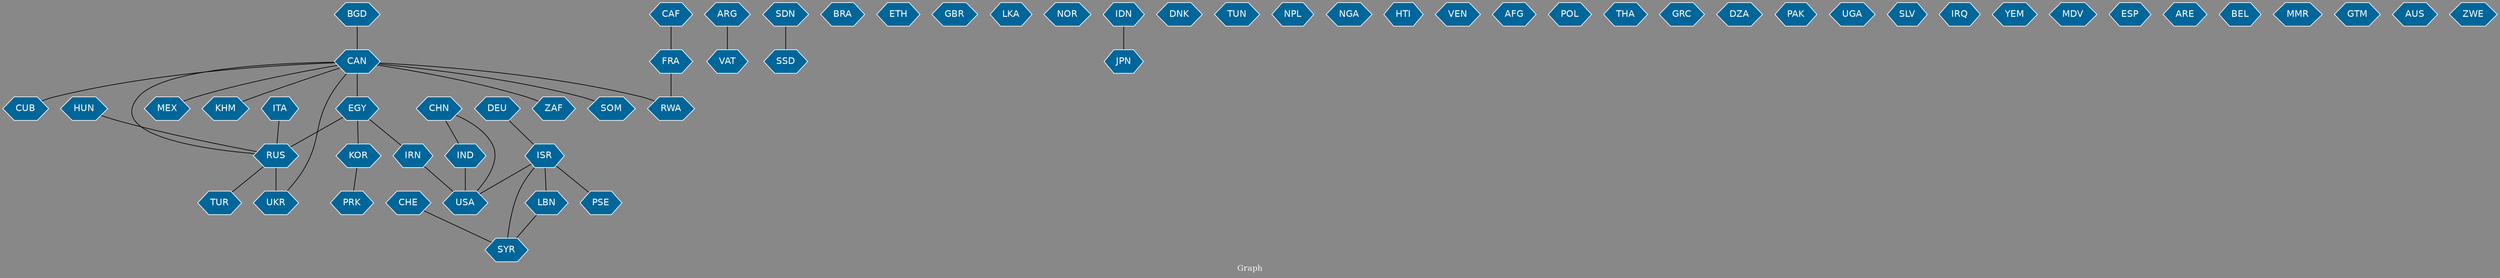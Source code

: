 // Countries together in item graph
graph {
	graph [bgcolor="#888888" fontcolor=white fontsize=12 label="Graph" outputorder=edgesfirst overlap=prism]
	node [color=white fillcolor="#006699" fontcolor=white fontname=Helvetica shape=hexagon style=filled]
	edge [arrowhead=open color=black fontcolor=white fontname=Courier fontsize=12]
		UKR [label=UKR]
		VAT [label=VAT]
		PSE [label=PSE]
		CAF [label=CAF]
		SSD [label=SSD]
		SDN [label=SDN]
		BRA [label=BRA]
		ETH [label=ETH]
		ZAF [label=ZAF]
		GBR [label=GBR]
		LKA [label=LKA]
		CHN [label=CHN]
		KOR [label=KOR]
		RUS [label=RUS]
		EGY [label=EGY]
		FRA [label=FRA]
		NOR [label=NOR]
		JPN [label=JPN]
		SOM [label=SOM]
		DNK [label=DNK]
		TUN [label=TUN]
		CAN [label=CAN]
		USA [label=USA]
		IRN [label=IRN]
		NPL [label=NPL]
		NGA [label=NGA]
		HTI [label=HTI]
		VEN [label=VEN]
		AFG [label=AFG]
		TUR [label=TUR]
		BGD [label=BGD]
		POL [label=POL]
		THA [label=THA]
		SYR [label=SYR]
		CHE [label=CHE]
		GRC [label=GRC]
		DZA [label=DZA]
		PRK [label=PRK]
		ITA [label=ITA]
		IND [label=IND]
		PAK [label=PAK]
		UGA [label=UGA]
		DEU [label=DEU]
		SLV [label=SLV]
		IDN [label=IDN]
		RWA [label=RWA]
		ISR [label=ISR]
		CUB [label=CUB]
		IRQ [label=IRQ]
		MEX [label=MEX]
		YEM [label=YEM]
		MDV [label=MDV]
		ESP [label=ESP]
		LBN [label=LBN]
		ARE [label=ARE]
		HUN [label=HUN]
		BEL [label=BEL]
		MMR [label=MMR]
		GTM [label=GTM]
		KHM [label=KHM]
		AUS [label=AUS]
		ARG [label=ARG]
		ZWE [label=ZWE]
			KOR -- PRK [weight=1]
			ITA -- RUS [weight=1]
			CAN -- RWA [weight=1]
			CAN -- EGY [weight=6]
			CAN -- ZAF [weight=1]
			CHN -- USA [weight=1]
			CAF -- FRA [weight=2]
			ISR -- SYR [weight=1]
			EGY -- RUS [weight=1]
			CAN -- UKR [weight=2]
			RUS -- TUR [weight=1]
			CAN -- KHM [weight=1]
			CHE -- SYR [weight=1]
			ISR -- PSE [weight=2]
			CHN -- IND [weight=1]
			HUN -- RUS [weight=1]
			EGY -- KOR [weight=2]
			IDN -- JPN [weight=1]
			CAN -- RUS [weight=2]
			ARG -- VAT [weight=1]
			CAN -- CUB [weight=2]
			ISR -- LBN [weight=1]
			CAN -- MEX [weight=1]
			LBN -- SYR [weight=1]
			RUS -- UKR [weight=13]
			EGY -- IRN [weight=1]
			IRN -- USA [weight=1]
			CAN -- SOM [weight=1]
			ISR -- USA [weight=1]
			SDN -- SSD [weight=6]
			FRA -- RWA [weight=1]
			IND -- USA [weight=1]
			BGD -- CAN [weight=1]
			DEU -- ISR [weight=1]
}